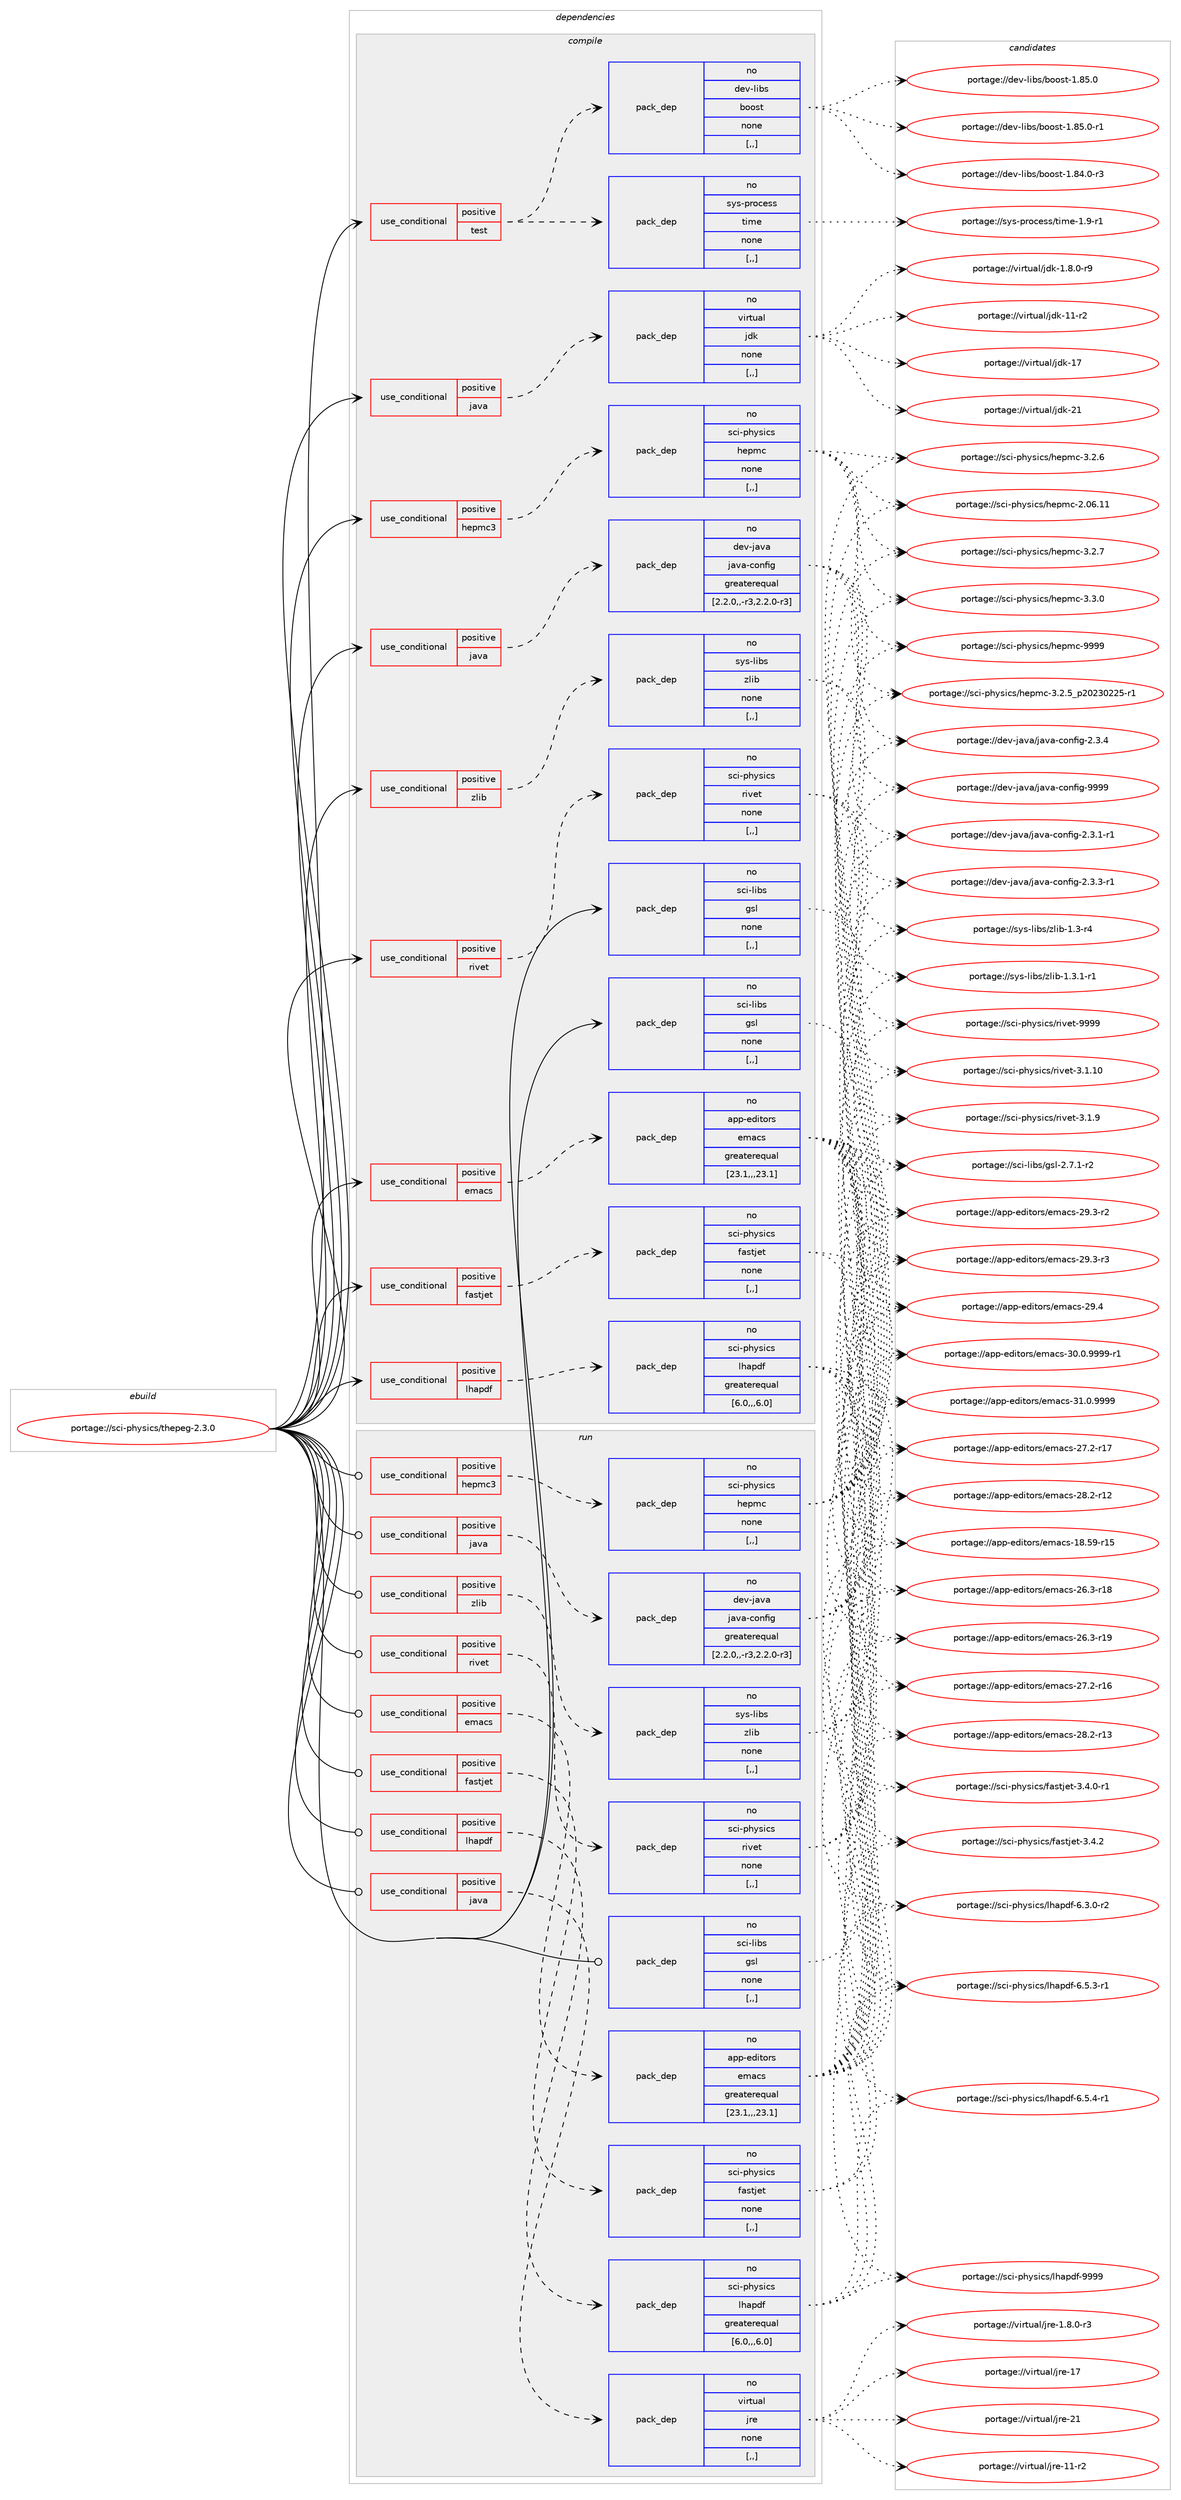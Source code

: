 digraph prolog {

# *************
# Graph options
# *************

newrank=true;
concentrate=true;
compound=true;
graph [rankdir=LR,fontname=Helvetica,fontsize=10,ranksep=1.5];#, ranksep=2.5, nodesep=0.2];
edge  [arrowhead=vee];
node  [fontname=Helvetica,fontsize=10];

# **********
# The ebuild
# **********

subgraph cluster_leftcol {
color=gray;
rank=same;
label=<<i>ebuild</i>>;
id [label="portage://sci-physics/thepeg-2.3.0", color=red, width=4, href="../sci-physics/thepeg-2.3.0.svg"];
}

# ****************
# The dependencies
# ****************

subgraph cluster_midcol {
color=gray;
label=<<i>dependencies</i>>;
subgraph cluster_compile {
fillcolor="#eeeeee";
style=filled;
label=<<i>compile</i>>;
subgraph cond106958 {
dependency402749 [label=<<TABLE BORDER="0" CELLBORDER="1" CELLSPACING="0" CELLPADDING="4"><TR><TD ROWSPAN="3" CELLPADDING="10">use_conditional</TD></TR><TR><TD>positive</TD></TR><TR><TD>emacs</TD></TR></TABLE>>, shape=none, color=red];
subgraph pack292947 {
dependency402750 [label=<<TABLE BORDER="0" CELLBORDER="1" CELLSPACING="0" CELLPADDING="4" WIDTH="220"><TR><TD ROWSPAN="6" CELLPADDING="30">pack_dep</TD></TR><TR><TD WIDTH="110">no</TD></TR><TR><TD>app-editors</TD></TR><TR><TD>emacs</TD></TR><TR><TD>greaterequal</TD></TR><TR><TD>[23.1,,,23.1]</TD></TR></TABLE>>, shape=none, color=blue];
}
dependency402749:e -> dependency402750:w [weight=20,style="dashed",arrowhead="vee"];
}
id:e -> dependency402749:w [weight=20,style="solid",arrowhead="vee"];
subgraph cond106959 {
dependency402751 [label=<<TABLE BORDER="0" CELLBORDER="1" CELLSPACING="0" CELLPADDING="4"><TR><TD ROWSPAN="3" CELLPADDING="10">use_conditional</TD></TR><TR><TD>positive</TD></TR><TR><TD>fastjet</TD></TR></TABLE>>, shape=none, color=red];
subgraph pack292948 {
dependency402752 [label=<<TABLE BORDER="0" CELLBORDER="1" CELLSPACING="0" CELLPADDING="4" WIDTH="220"><TR><TD ROWSPAN="6" CELLPADDING="30">pack_dep</TD></TR><TR><TD WIDTH="110">no</TD></TR><TR><TD>sci-physics</TD></TR><TR><TD>fastjet</TD></TR><TR><TD>none</TD></TR><TR><TD>[,,]</TD></TR></TABLE>>, shape=none, color=blue];
}
dependency402751:e -> dependency402752:w [weight=20,style="dashed",arrowhead="vee"];
}
id:e -> dependency402751:w [weight=20,style="solid",arrowhead="vee"];
subgraph cond106960 {
dependency402753 [label=<<TABLE BORDER="0" CELLBORDER="1" CELLSPACING="0" CELLPADDING="4"><TR><TD ROWSPAN="3" CELLPADDING="10">use_conditional</TD></TR><TR><TD>positive</TD></TR><TR><TD>hepmc3</TD></TR></TABLE>>, shape=none, color=red];
subgraph pack292949 {
dependency402754 [label=<<TABLE BORDER="0" CELLBORDER="1" CELLSPACING="0" CELLPADDING="4" WIDTH="220"><TR><TD ROWSPAN="6" CELLPADDING="30">pack_dep</TD></TR><TR><TD WIDTH="110">no</TD></TR><TR><TD>sci-physics</TD></TR><TR><TD>hepmc</TD></TR><TR><TD>none</TD></TR><TR><TD>[,,]</TD></TR></TABLE>>, shape=none, color=blue];
}
dependency402753:e -> dependency402754:w [weight=20,style="dashed",arrowhead="vee"];
}
id:e -> dependency402753:w [weight=20,style="solid",arrowhead="vee"];
subgraph cond106961 {
dependency402755 [label=<<TABLE BORDER="0" CELLBORDER="1" CELLSPACING="0" CELLPADDING="4"><TR><TD ROWSPAN="3" CELLPADDING="10">use_conditional</TD></TR><TR><TD>positive</TD></TR><TR><TD>java</TD></TR></TABLE>>, shape=none, color=red];
subgraph pack292950 {
dependency402756 [label=<<TABLE BORDER="0" CELLBORDER="1" CELLSPACING="0" CELLPADDING="4" WIDTH="220"><TR><TD ROWSPAN="6" CELLPADDING="30">pack_dep</TD></TR><TR><TD WIDTH="110">no</TD></TR><TR><TD>dev-java</TD></TR><TR><TD>java-config</TD></TR><TR><TD>greaterequal</TD></TR><TR><TD>[2.2.0,,-r3,2.2.0-r3]</TD></TR></TABLE>>, shape=none, color=blue];
}
dependency402755:e -> dependency402756:w [weight=20,style="dashed",arrowhead="vee"];
}
id:e -> dependency402755:w [weight=20,style="solid",arrowhead="vee"];
subgraph cond106962 {
dependency402757 [label=<<TABLE BORDER="0" CELLBORDER="1" CELLSPACING="0" CELLPADDING="4"><TR><TD ROWSPAN="3" CELLPADDING="10">use_conditional</TD></TR><TR><TD>positive</TD></TR><TR><TD>java</TD></TR></TABLE>>, shape=none, color=red];
subgraph pack292951 {
dependency402758 [label=<<TABLE BORDER="0" CELLBORDER="1" CELLSPACING="0" CELLPADDING="4" WIDTH="220"><TR><TD ROWSPAN="6" CELLPADDING="30">pack_dep</TD></TR><TR><TD WIDTH="110">no</TD></TR><TR><TD>virtual</TD></TR><TR><TD>jdk</TD></TR><TR><TD>none</TD></TR><TR><TD>[,,]</TD></TR></TABLE>>, shape=none, color=blue];
}
dependency402757:e -> dependency402758:w [weight=20,style="dashed",arrowhead="vee"];
}
id:e -> dependency402757:w [weight=20,style="solid",arrowhead="vee"];
subgraph cond106963 {
dependency402759 [label=<<TABLE BORDER="0" CELLBORDER="1" CELLSPACING="0" CELLPADDING="4"><TR><TD ROWSPAN="3" CELLPADDING="10">use_conditional</TD></TR><TR><TD>positive</TD></TR><TR><TD>lhapdf</TD></TR></TABLE>>, shape=none, color=red];
subgraph pack292952 {
dependency402760 [label=<<TABLE BORDER="0" CELLBORDER="1" CELLSPACING="0" CELLPADDING="4" WIDTH="220"><TR><TD ROWSPAN="6" CELLPADDING="30">pack_dep</TD></TR><TR><TD WIDTH="110">no</TD></TR><TR><TD>sci-physics</TD></TR><TR><TD>lhapdf</TD></TR><TR><TD>greaterequal</TD></TR><TR><TD>[6.0,,,6.0]</TD></TR></TABLE>>, shape=none, color=blue];
}
dependency402759:e -> dependency402760:w [weight=20,style="dashed",arrowhead="vee"];
}
id:e -> dependency402759:w [weight=20,style="solid",arrowhead="vee"];
subgraph cond106964 {
dependency402761 [label=<<TABLE BORDER="0" CELLBORDER="1" CELLSPACING="0" CELLPADDING="4"><TR><TD ROWSPAN="3" CELLPADDING="10">use_conditional</TD></TR><TR><TD>positive</TD></TR><TR><TD>rivet</TD></TR></TABLE>>, shape=none, color=red];
subgraph pack292953 {
dependency402762 [label=<<TABLE BORDER="0" CELLBORDER="1" CELLSPACING="0" CELLPADDING="4" WIDTH="220"><TR><TD ROWSPAN="6" CELLPADDING="30">pack_dep</TD></TR><TR><TD WIDTH="110">no</TD></TR><TR><TD>sci-physics</TD></TR><TR><TD>rivet</TD></TR><TR><TD>none</TD></TR><TR><TD>[,,]</TD></TR></TABLE>>, shape=none, color=blue];
}
dependency402761:e -> dependency402762:w [weight=20,style="dashed",arrowhead="vee"];
}
id:e -> dependency402761:w [weight=20,style="solid",arrowhead="vee"];
subgraph cond106965 {
dependency402763 [label=<<TABLE BORDER="0" CELLBORDER="1" CELLSPACING="0" CELLPADDING="4"><TR><TD ROWSPAN="3" CELLPADDING="10">use_conditional</TD></TR><TR><TD>positive</TD></TR><TR><TD>test</TD></TR></TABLE>>, shape=none, color=red];
subgraph pack292954 {
dependency402764 [label=<<TABLE BORDER="0" CELLBORDER="1" CELLSPACING="0" CELLPADDING="4" WIDTH="220"><TR><TD ROWSPAN="6" CELLPADDING="30">pack_dep</TD></TR><TR><TD WIDTH="110">no</TD></TR><TR><TD>sys-process</TD></TR><TR><TD>time</TD></TR><TR><TD>none</TD></TR><TR><TD>[,,]</TD></TR></TABLE>>, shape=none, color=blue];
}
dependency402763:e -> dependency402764:w [weight=20,style="dashed",arrowhead="vee"];
subgraph pack292955 {
dependency402765 [label=<<TABLE BORDER="0" CELLBORDER="1" CELLSPACING="0" CELLPADDING="4" WIDTH="220"><TR><TD ROWSPAN="6" CELLPADDING="30">pack_dep</TD></TR><TR><TD WIDTH="110">no</TD></TR><TR><TD>dev-libs</TD></TR><TR><TD>boost</TD></TR><TR><TD>none</TD></TR><TR><TD>[,,]</TD></TR></TABLE>>, shape=none, color=blue];
}
dependency402763:e -> dependency402765:w [weight=20,style="dashed",arrowhead="vee"];
}
id:e -> dependency402763:w [weight=20,style="solid",arrowhead="vee"];
subgraph cond106966 {
dependency402766 [label=<<TABLE BORDER="0" CELLBORDER="1" CELLSPACING="0" CELLPADDING="4"><TR><TD ROWSPAN="3" CELLPADDING="10">use_conditional</TD></TR><TR><TD>positive</TD></TR><TR><TD>zlib</TD></TR></TABLE>>, shape=none, color=red];
subgraph pack292956 {
dependency402767 [label=<<TABLE BORDER="0" CELLBORDER="1" CELLSPACING="0" CELLPADDING="4" WIDTH="220"><TR><TD ROWSPAN="6" CELLPADDING="30">pack_dep</TD></TR><TR><TD WIDTH="110">no</TD></TR><TR><TD>sys-libs</TD></TR><TR><TD>zlib</TD></TR><TR><TD>none</TD></TR><TR><TD>[,,]</TD></TR></TABLE>>, shape=none, color=blue];
}
dependency402766:e -> dependency402767:w [weight=20,style="dashed",arrowhead="vee"];
}
id:e -> dependency402766:w [weight=20,style="solid",arrowhead="vee"];
subgraph pack292957 {
dependency402768 [label=<<TABLE BORDER="0" CELLBORDER="1" CELLSPACING="0" CELLPADDING="4" WIDTH="220"><TR><TD ROWSPAN="6" CELLPADDING="30">pack_dep</TD></TR><TR><TD WIDTH="110">no</TD></TR><TR><TD>sci-libs</TD></TR><TR><TD>gsl</TD></TR><TR><TD>none</TD></TR><TR><TD>[,,]</TD></TR></TABLE>>, shape=none, color=blue];
}
id:e -> dependency402768:w [weight=20,style="solid",arrowhead="vee"];
subgraph pack292958 {
dependency402769 [label=<<TABLE BORDER="0" CELLBORDER="1" CELLSPACING="0" CELLPADDING="4" WIDTH="220"><TR><TD ROWSPAN="6" CELLPADDING="30">pack_dep</TD></TR><TR><TD WIDTH="110">no</TD></TR><TR><TD>sci-libs</TD></TR><TR><TD>gsl</TD></TR><TR><TD>none</TD></TR><TR><TD>[,,]</TD></TR></TABLE>>, shape=none, color=blue];
}
id:e -> dependency402769:w [weight=20,style="solid",arrowhead="vee"];
}
subgraph cluster_compileandrun {
fillcolor="#eeeeee";
style=filled;
label=<<i>compile and run</i>>;
}
subgraph cluster_run {
fillcolor="#eeeeee";
style=filled;
label=<<i>run</i>>;
subgraph cond106967 {
dependency402770 [label=<<TABLE BORDER="0" CELLBORDER="1" CELLSPACING="0" CELLPADDING="4"><TR><TD ROWSPAN="3" CELLPADDING="10">use_conditional</TD></TR><TR><TD>positive</TD></TR><TR><TD>emacs</TD></TR></TABLE>>, shape=none, color=red];
subgraph pack292959 {
dependency402771 [label=<<TABLE BORDER="0" CELLBORDER="1" CELLSPACING="0" CELLPADDING="4" WIDTH="220"><TR><TD ROWSPAN="6" CELLPADDING="30">pack_dep</TD></TR><TR><TD WIDTH="110">no</TD></TR><TR><TD>app-editors</TD></TR><TR><TD>emacs</TD></TR><TR><TD>greaterequal</TD></TR><TR><TD>[23.1,,,23.1]</TD></TR></TABLE>>, shape=none, color=blue];
}
dependency402770:e -> dependency402771:w [weight=20,style="dashed",arrowhead="vee"];
}
id:e -> dependency402770:w [weight=20,style="solid",arrowhead="odot"];
subgraph cond106968 {
dependency402772 [label=<<TABLE BORDER="0" CELLBORDER="1" CELLSPACING="0" CELLPADDING="4"><TR><TD ROWSPAN="3" CELLPADDING="10">use_conditional</TD></TR><TR><TD>positive</TD></TR><TR><TD>fastjet</TD></TR></TABLE>>, shape=none, color=red];
subgraph pack292960 {
dependency402773 [label=<<TABLE BORDER="0" CELLBORDER="1" CELLSPACING="0" CELLPADDING="4" WIDTH="220"><TR><TD ROWSPAN="6" CELLPADDING="30">pack_dep</TD></TR><TR><TD WIDTH="110">no</TD></TR><TR><TD>sci-physics</TD></TR><TR><TD>fastjet</TD></TR><TR><TD>none</TD></TR><TR><TD>[,,]</TD></TR></TABLE>>, shape=none, color=blue];
}
dependency402772:e -> dependency402773:w [weight=20,style="dashed",arrowhead="vee"];
}
id:e -> dependency402772:w [weight=20,style="solid",arrowhead="odot"];
subgraph cond106969 {
dependency402774 [label=<<TABLE BORDER="0" CELLBORDER="1" CELLSPACING="0" CELLPADDING="4"><TR><TD ROWSPAN="3" CELLPADDING="10">use_conditional</TD></TR><TR><TD>positive</TD></TR><TR><TD>hepmc3</TD></TR></TABLE>>, shape=none, color=red];
subgraph pack292961 {
dependency402775 [label=<<TABLE BORDER="0" CELLBORDER="1" CELLSPACING="0" CELLPADDING="4" WIDTH="220"><TR><TD ROWSPAN="6" CELLPADDING="30">pack_dep</TD></TR><TR><TD WIDTH="110">no</TD></TR><TR><TD>sci-physics</TD></TR><TR><TD>hepmc</TD></TR><TR><TD>none</TD></TR><TR><TD>[,,]</TD></TR></TABLE>>, shape=none, color=blue];
}
dependency402774:e -> dependency402775:w [weight=20,style="dashed",arrowhead="vee"];
}
id:e -> dependency402774:w [weight=20,style="solid",arrowhead="odot"];
subgraph cond106970 {
dependency402776 [label=<<TABLE BORDER="0" CELLBORDER="1" CELLSPACING="0" CELLPADDING="4"><TR><TD ROWSPAN="3" CELLPADDING="10">use_conditional</TD></TR><TR><TD>positive</TD></TR><TR><TD>java</TD></TR></TABLE>>, shape=none, color=red];
subgraph pack292962 {
dependency402777 [label=<<TABLE BORDER="0" CELLBORDER="1" CELLSPACING="0" CELLPADDING="4" WIDTH="220"><TR><TD ROWSPAN="6" CELLPADDING="30">pack_dep</TD></TR><TR><TD WIDTH="110">no</TD></TR><TR><TD>dev-java</TD></TR><TR><TD>java-config</TD></TR><TR><TD>greaterequal</TD></TR><TR><TD>[2.2.0,,-r3,2.2.0-r3]</TD></TR></TABLE>>, shape=none, color=blue];
}
dependency402776:e -> dependency402777:w [weight=20,style="dashed",arrowhead="vee"];
}
id:e -> dependency402776:w [weight=20,style="solid",arrowhead="odot"];
subgraph cond106971 {
dependency402778 [label=<<TABLE BORDER="0" CELLBORDER="1" CELLSPACING="0" CELLPADDING="4"><TR><TD ROWSPAN="3" CELLPADDING="10">use_conditional</TD></TR><TR><TD>positive</TD></TR><TR><TD>java</TD></TR></TABLE>>, shape=none, color=red];
subgraph pack292963 {
dependency402779 [label=<<TABLE BORDER="0" CELLBORDER="1" CELLSPACING="0" CELLPADDING="4" WIDTH="220"><TR><TD ROWSPAN="6" CELLPADDING="30">pack_dep</TD></TR><TR><TD WIDTH="110">no</TD></TR><TR><TD>virtual</TD></TR><TR><TD>jre</TD></TR><TR><TD>none</TD></TR><TR><TD>[,,]</TD></TR></TABLE>>, shape=none, color=blue];
}
dependency402778:e -> dependency402779:w [weight=20,style="dashed",arrowhead="vee"];
}
id:e -> dependency402778:w [weight=20,style="solid",arrowhead="odot"];
subgraph cond106972 {
dependency402780 [label=<<TABLE BORDER="0" CELLBORDER="1" CELLSPACING="0" CELLPADDING="4"><TR><TD ROWSPAN="3" CELLPADDING="10">use_conditional</TD></TR><TR><TD>positive</TD></TR><TR><TD>lhapdf</TD></TR></TABLE>>, shape=none, color=red];
subgraph pack292964 {
dependency402781 [label=<<TABLE BORDER="0" CELLBORDER="1" CELLSPACING="0" CELLPADDING="4" WIDTH="220"><TR><TD ROWSPAN="6" CELLPADDING="30">pack_dep</TD></TR><TR><TD WIDTH="110">no</TD></TR><TR><TD>sci-physics</TD></TR><TR><TD>lhapdf</TD></TR><TR><TD>greaterequal</TD></TR><TR><TD>[6.0,,,6.0]</TD></TR></TABLE>>, shape=none, color=blue];
}
dependency402780:e -> dependency402781:w [weight=20,style="dashed",arrowhead="vee"];
}
id:e -> dependency402780:w [weight=20,style="solid",arrowhead="odot"];
subgraph cond106973 {
dependency402782 [label=<<TABLE BORDER="0" CELLBORDER="1" CELLSPACING="0" CELLPADDING="4"><TR><TD ROWSPAN="3" CELLPADDING="10">use_conditional</TD></TR><TR><TD>positive</TD></TR><TR><TD>rivet</TD></TR></TABLE>>, shape=none, color=red];
subgraph pack292965 {
dependency402783 [label=<<TABLE BORDER="0" CELLBORDER="1" CELLSPACING="0" CELLPADDING="4" WIDTH="220"><TR><TD ROWSPAN="6" CELLPADDING="30">pack_dep</TD></TR><TR><TD WIDTH="110">no</TD></TR><TR><TD>sci-physics</TD></TR><TR><TD>rivet</TD></TR><TR><TD>none</TD></TR><TR><TD>[,,]</TD></TR></TABLE>>, shape=none, color=blue];
}
dependency402782:e -> dependency402783:w [weight=20,style="dashed",arrowhead="vee"];
}
id:e -> dependency402782:w [weight=20,style="solid",arrowhead="odot"];
subgraph cond106974 {
dependency402784 [label=<<TABLE BORDER="0" CELLBORDER="1" CELLSPACING="0" CELLPADDING="4"><TR><TD ROWSPAN="3" CELLPADDING="10">use_conditional</TD></TR><TR><TD>positive</TD></TR><TR><TD>zlib</TD></TR></TABLE>>, shape=none, color=red];
subgraph pack292966 {
dependency402785 [label=<<TABLE BORDER="0" CELLBORDER="1" CELLSPACING="0" CELLPADDING="4" WIDTH="220"><TR><TD ROWSPAN="6" CELLPADDING="30">pack_dep</TD></TR><TR><TD WIDTH="110">no</TD></TR><TR><TD>sys-libs</TD></TR><TR><TD>zlib</TD></TR><TR><TD>none</TD></TR><TR><TD>[,,]</TD></TR></TABLE>>, shape=none, color=blue];
}
dependency402784:e -> dependency402785:w [weight=20,style="dashed",arrowhead="vee"];
}
id:e -> dependency402784:w [weight=20,style="solid",arrowhead="odot"];
subgraph pack292967 {
dependency402786 [label=<<TABLE BORDER="0" CELLBORDER="1" CELLSPACING="0" CELLPADDING="4" WIDTH="220"><TR><TD ROWSPAN="6" CELLPADDING="30">pack_dep</TD></TR><TR><TD WIDTH="110">no</TD></TR><TR><TD>sci-libs</TD></TR><TR><TD>gsl</TD></TR><TR><TD>none</TD></TR><TR><TD>[,,]</TD></TR></TABLE>>, shape=none, color=blue];
}
id:e -> dependency402786:w [weight=20,style="solid",arrowhead="odot"];
}
}

# **************
# The candidates
# **************

subgraph cluster_choices {
rank=same;
color=gray;
label=<<i>candidates</i>>;

subgraph choice292947 {
color=black;
nodesep=1;
choice9711211245101100105116111114115471011099799115454956465357451144953 [label="portage://app-editors/emacs-18.59-r15", color=red, width=4,href="../app-editors/emacs-18.59-r15.svg"];
choice97112112451011001051161111141154710110997991154550544651451144956 [label="portage://app-editors/emacs-26.3-r18", color=red, width=4,href="../app-editors/emacs-26.3-r18.svg"];
choice97112112451011001051161111141154710110997991154550544651451144957 [label="portage://app-editors/emacs-26.3-r19", color=red, width=4,href="../app-editors/emacs-26.3-r19.svg"];
choice97112112451011001051161111141154710110997991154550554650451144954 [label="portage://app-editors/emacs-27.2-r16", color=red, width=4,href="../app-editors/emacs-27.2-r16.svg"];
choice97112112451011001051161111141154710110997991154550554650451144955 [label="portage://app-editors/emacs-27.2-r17", color=red, width=4,href="../app-editors/emacs-27.2-r17.svg"];
choice97112112451011001051161111141154710110997991154550564650451144950 [label="portage://app-editors/emacs-28.2-r12", color=red, width=4,href="../app-editors/emacs-28.2-r12.svg"];
choice97112112451011001051161111141154710110997991154550564650451144951 [label="portage://app-editors/emacs-28.2-r13", color=red, width=4,href="../app-editors/emacs-28.2-r13.svg"];
choice971121124510110010511611111411547101109979911545505746514511450 [label="portage://app-editors/emacs-29.3-r2", color=red, width=4,href="../app-editors/emacs-29.3-r2.svg"];
choice971121124510110010511611111411547101109979911545505746514511451 [label="portage://app-editors/emacs-29.3-r3", color=red, width=4,href="../app-editors/emacs-29.3-r3.svg"];
choice97112112451011001051161111141154710110997991154550574652 [label="portage://app-editors/emacs-29.4", color=red, width=4,href="../app-editors/emacs-29.4.svg"];
choice9711211245101100105116111114115471011099799115455148464846575757574511449 [label="portage://app-editors/emacs-30.0.9999-r1", color=red, width=4,href="../app-editors/emacs-30.0.9999-r1.svg"];
choice971121124510110010511611111411547101109979911545514946484657575757 [label="portage://app-editors/emacs-31.0.9999", color=red, width=4,href="../app-editors/emacs-31.0.9999.svg"];
dependency402750:e -> choice9711211245101100105116111114115471011099799115454956465357451144953:w [style=dotted,weight="100"];
dependency402750:e -> choice97112112451011001051161111141154710110997991154550544651451144956:w [style=dotted,weight="100"];
dependency402750:e -> choice97112112451011001051161111141154710110997991154550544651451144957:w [style=dotted,weight="100"];
dependency402750:e -> choice97112112451011001051161111141154710110997991154550554650451144954:w [style=dotted,weight="100"];
dependency402750:e -> choice97112112451011001051161111141154710110997991154550554650451144955:w [style=dotted,weight="100"];
dependency402750:e -> choice97112112451011001051161111141154710110997991154550564650451144950:w [style=dotted,weight="100"];
dependency402750:e -> choice97112112451011001051161111141154710110997991154550564650451144951:w [style=dotted,weight="100"];
dependency402750:e -> choice971121124510110010511611111411547101109979911545505746514511450:w [style=dotted,weight="100"];
dependency402750:e -> choice971121124510110010511611111411547101109979911545505746514511451:w [style=dotted,weight="100"];
dependency402750:e -> choice97112112451011001051161111141154710110997991154550574652:w [style=dotted,weight="100"];
dependency402750:e -> choice9711211245101100105116111114115471011099799115455148464846575757574511449:w [style=dotted,weight="100"];
dependency402750:e -> choice971121124510110010511611111411547101109979911545514946484657575757:w [style=dotted,weight="100"];
}
subgraph choice292948 {
color=black;
nodesep=1;
choice11599105451121041211151059911547102971151161061011164551465246484511449 [label="portage://sci-physics/fastjet-3.4.0-r1", color=red, width=4,href="../sci-physics/fastjet-3.4.0-r1.svg"];
choice1159910545112104121115105991154710297115116106101116455146524650 [label="portage://sci-physics/fastjet-3.4.2", color=red, width=4,href="../sci-physics/fastjet-3.4.2.svg"];
dependency402752:e -> choice11599105451121041211151059911547102971151161061011164551465246484511449:w [style=dotted,weight="100"];
dependency402752:e -> choice1159910545112104121115105991154710297115116106101116455146524650:w [style=dotted,weight="100"];
}
subgraph choice292949 {
color=black;
nodesep=1;
choice11599105451121041211151059911547104101112109994550464854464949 [label="portage://sci-physics/hepmc-2.06.11", color=red, width=4,href="../sci-physics/hepmc-2.06.11.svg"];
choice11599105451121041211151059911547104101112109994551465046539511250485051485050534511449 [label="portage://sci-physics/hepmc-3.2.5_p20230225-r1", color=red, width=4,href="../sci-physics/hepmc-3.2.5_p20230225-r1.svg"];
choice1159910545112104121115105991154710410111210999455146504654 [label="portage://sci-physics/hepmc-3.2.6", color=red, width=4,href="../sci-physics/hepmc-3.2.6.svg"];
choice1159910545112104121115105991154710410111210999455146504655 [label="portage://sci-physics/hepmc-3.2.7", color=red, width=4,href="../sci-physics/hepmc-3.2.7.svg"];
choice1159910545112104121115105991154710410111210999455146514648 [label="portage://sci-physics/hepmc-3.3.0", color=red, width=4,href="../sci-physics/hepmc-3.3.0.svg"];
choice11599105451121041211151059911547104101112109994557575757 [label="portage://sci-physics/hepmc-9999", color=red, width=4,href="../sci-physics/hepmc-9999.svg"];
dependency402754:e -> choice11599105451121041211151059911547104101112109994550464854464949:w [style=dotted,weight="100"];
dependency402754:e -> choice11599105451121041211151059911547104101112109994551465046539511250485051485050534511449:w [style=dotted,weight="100"];
dependency402754:e -> choice1159910545112104121115105991154710410111210999455146504654:w [style=dotted,weight="100"];
dependency402754:e -> choice1159910545112104121115105991154710410111210999455146504655:w [style=dotted,weight="100"];
dependency402754:e -> choice1159910545112104121115105991154710410111210999455146514648:w [style=dotted,weight="100"];
dependency402754:e -> choice11599105451121041211151059911547104101112109994557575757:w [style=dotted,weight="100"];
}
subgraph choice292950 {
color=black;
nodesep=1;
choice10010111845106971189747106971189745991111101021051034550465146494511449 [label="portage://dev-java/java-config-2.3.1-r1", color=red, width=4,href="../dev-java/java-config-2.3.1-r1.svg"];
choice10010111845106971189747106971189745991111101021051034550465146514511449 [label="portage://dev-java/java-config-2.3.3-r1", color=red, width=4,href="../dev-java/java-config-2.3.3-r1.svg"];
choice1001011184510697118974710697118974599111110102105103455046514652 [label="portage://dev-java/java-config-2.3.4", color=red, width=4,href="../dev-java/java-config-2.3.4.svg"];
choice10010111845106971189747106971189745991111101021051034557575757 [label="portage://dev-java/java-config-9999", color=red, width=4,href="../dev-java/java-config-9999.svg"];
dependency402756:e -> choice10010111845106971189747106971189745991111101021051034550465146494511449:w [style=dotted,weight="100"];
dependency402756:e -> choice10010111845106971189747106971189745991111101021051034550465146514511449:w [style=dotted,weight="100"];
dependency402756:e -> choice1001011184510697118974710697118974599111110102105103455046514652:w [style=dotted,weight="100"];
dependency402756:e -> choice10010111845106971189747106971189745991111101021051034557575757:w [style=dotted,weight="100"];
}
subgraph choice292951 {
color=black;
nodesep=1;
choice11810511411611797108471061001074549465646484511457 [label="portage://virtual/jdk-1.8.0-r9", color=red, width=4,href="../virtual/jdk-1.8.0-r9.svg"];
choice11810511411611797108471061001074549494511450 [label="portage://virtual/jdk-11-r2", color=red, width=4,href="../virtual/jdk-11-r2.svg"];
choice1181051141161179710847106100107454955 [label="portage://virtual/jdk-17", color=red, width=4,href="../virtual/jdk-17.svg"];
choice1181051141161179710847106100107455049 [label="portage://virtual/jdk-21", color=red, width=4,href="../virtual/jdk-21.svg"];
dependency402758:e -> choice11810511411611797108471061001074549465646484511457:w [style=dotted,weight="100"];
dependency402758:e -> choice11810511411611797108471061001074549494511450:w [style=dotted,weight="100"];
dependency402758:e -> choice1181051141161179710847106100107454955:w [style=dotted,weight="100"];
dependency402758:e -> choice1181051141161179710847106100107455049:w [style=dotted,weight="100"];
}
subgraph choice292952 {
color=black;
nodesep=1;
choice11599105451121041211151059911547108104971121001024554465146484511450 [label="portage://sci-physics/lhapdf-6.3.0-r2", color=red, width=4,href="../sci-physics/lhapdf-6.3.0-r2.svg"];
choice11599105451121041211151059911547108104971121001024554465346514511449 [label="portage://sci-physics/lhapdf-6.5.3-r1", color=red, width=4,href="../sci-physics/lhapdf-6.5.3-r1.svg"];
choice11599105451121041211151059911547108104971121001024554465346524511449 [label="portage://sci-physics/lhapdf-6.5.4-r1", color=red, width=4,href="../sci-physics/lhapdf-6.5.4-r1.svg"];
choice11599105451121041211151059911547108104971121001024557575757 [label="portage://sci-physics/lhapdf-9999", color=red, width=4,href="../sci-physics/lhapdf-9999.svg"];
dependency402760:e -> choice11599105451121041211151059911547108104971121001024554465146484511450:w [style=dotted,weight="100"];
dependency402760:e -> choice11599105451121041211151059911547108104971121001024554465346514511449:w [style=dotted,weight="100"];
dependency402760:e -> choice11599105451121041211151059911547108104971121001024554465346524511449:w [style=dotted,weight="100"];
dependency402760:e -> choice11599105451121041211151059911547108104971121001024557575757:w [style=dotted,weight="100"];
}
subgraph choice292953 {
color=black;
nodesep=1;
choice1159910545112104121115105991154711410511810111645514649464948 [label="portage://sci-physics/rivet-3.1.10", color=red, width=4,href="../sci-physics/rivet-3.1.10.svg"];
choice11599105451121041211151059911547114105118101116455146494657 [label="portage://sci-physics/rivet-3.1.9", color=red, width=4,href="../sci-physics/rivet-3.1.9.svg"];
choice115991054511210412111510599115471141051181011164557575757 [label="portage://sci-physics/rivet-9999", color=red, width=4,href="../sci-physics/rivet-9999.svg"];
dependency402762:e -> choice1159910545112104121115105991154711410511810111645514649464948:w [style=dotted,weight="100"];
dependency402762:e -> choice11599105451121041211151059911547114105118101116455146494657:w [style=dotted,weight="100"];
dependency402762:e -> choice115991054511210412111510599115471141051181011164557575757:w [style=dotted,weight="100"];
}
subgraph choice292954 {
color=black;
nodesep=1;
choice115121115451121141119910111511547116105109101454946574511449 [label="portage://sys-process/time-1.9-r1", color=red, width=4,href="../sys-process/time-1.9-r1.svg"];
dependency402764:e -> choice115121115451121141119910111511547116105109101454946574511449:w [style=dotted,weight="100"];
}
subgraph choice292955 {
color=black;
nodesep=1;
choice10010111845108105981154798111111115116454946565246484511451 [label="portage://dev-libs/boost-1.84.0-r3", color=red, width=4,href="../dev-libs/boost-1.84.0-r3.svg"];
choice1001011184510810598115479811111111511645494656534648 [label="portage://dev-libs/boost-1.85.0", color=red, width=4,href="../dev-libs/boost-1.85.0.svg"];
choice10010111845108105981154798111111115116454946565346484511449 [label="portage://dev-libs/boost-1.85.0-r1", color=red, width=4,href="../dev-libs/boost-1.85.0-r1.svg"];
dependency402765:e -> choice10010111845108105981154798111111115116454946565246484511451:w [style=dotted,weight="100"];
dependency402765:e -> choice1001011184510810598115479811111111511645494656534648:w [style=dotted,weight="100"];
dependency402765:e -> choice10010111845108105981154798111111115116454946565346484511449:w [style=dotted,weight="100"];
}
subgraph choice292956 {
color=black;
nodesep=1;
choice11512111545108105981154712210810598454946514511452 [label="portage://sys-libs/zlib-1.3-r4", color=red, width=4,href="../sys-libs/zlib-1.3-r4.svg"];
choice115121115451081059811547122108105984549465146494511449 [label="portage://sys-libs/zlib-1.3.1-r1", color=red, width=4,href="../sys-libs/zlib-1.3.1-r1.svg"];
dependency402767:e -> choice11512111545108105981154712210810598454946514511452:w [style=dotted,weight="100"];
dependency402767:e -> choice115121115451081059811547122108105984549465146494511449:w [style=dotted,weight="100"];
}
subgraph choice292957 {
color=black;
nodesep=1;
choice115991054510810598115471031151084550465546494511450 [label="portage://sci-libs/gsl-2.7.1-r2", color=red, width=4,href="../sci-libs/gsl-2.7.1-r2.svg"];
dependency402768:e -> choice115991054510810598115471031151084550465546494511450:w [style=dotted,weight="100"];
}
subgraph choice292958 {
color=black;
nodesep=1;
choice115991054510810598115471031151084550465546494511450 [label="portage://sci-libs/gsl-2.7.1-r2", color=red, width=4,href="../sci-libs/gsl-2.7.1-r2.svg"];
dependency402769:e -> choice115991054510810598115471031151084550465546494511450:w [style=dotted,weight="100"];
}
subgraph choice292959 {
color=black;
nodesep=1;
choice9711211245101100105116111114115471011099799115454956465357451144953 [label="portage://app-editors/emacs-18.59-r15", color=red, width=4,href="../app-editors/emacs-18.59-r15.svg"];
choice97112112451011001051161111141154710110997991154550544651451144956 [label="portage://app-editors/emacs-26.3-r18", color=red, width=4,href="../app-editors/emacs-26.3-r18.svg"];
choice97112112451011001051161111141154710110997991154550544651451144957 [label="portage://app-editors/emacs-26.3-r19", color=red, width=4,href="../app-editors/emacs-26.3-r19.svg"];
choice97112112451011001051161111141154710110997991154550554650451144954 [label="portage://app-editors/emacs-27.2-r16", color=red, width=4,href="../app-editors/emacs-27.2-r16.svg"];
choice97112112451011001051161111141154710110997991154550554650451144955 [label="portage://app-editors/emacs-27.2-r17", color=red, width=4,href="../app-editors/emacs-27.2-r17.svg"];
choice97112112451011001051161111141154710110997991154550564650451144950 [label="portage://app-editors/emacs-28.2-r12", color=red, width=4,href="../app-editors/emacs-28.2-r12.svg"];
choice97112112451011001051161111141154710110997991154550564650451144951 [label="portage://app-editors/emacs-28.2-r13", color=red, width=4,href="../app-editors/emacs-28.2-r13.svg"];
choice971121124510110010511611111411547101109979911545505746514511450 [label="portage://app-editors/emacs-29.3-r2", color=red, width=4,href="../app-editors/emacs-29.3-r2.svg"];
choice971121124510110010511611111411547101109979911545505746514511451 [label="portage://app-editors/emacs-29.3-r3", color=red, width=4,href="../app-editors/emacs-29.3-r3.svg"];
choice97112112451011001051161111141154710110997991154550574652 [label="portage://app-editors/emacs-29.4", color=red, width=4,href="../app-editors/emacs-29.4.svg"];
choice9711211245101100105116111114115471011099799115455148464846575757574511449 [label="portage://app-editors/emacs-30.0.9999-r1", color=red, width=4,href="../app-editors/emacs-30.0.9999-r1.svg"];
choice971121124510110010511611111411547101109979911545514946484657575757 [label="portage://app-editors/emacs-31.0.9999", color=red, width=4,href="../app-editors/emacs-31.0.9999.svg"];
dependency402771:e -> choice9711211245101100105116111114115471011099799115454956465357451144953:w [style=dotted,weight="100"];
dependency402771:e -> choice97112112451011001051161111141154710110997991154550544651451144956:w [style=dotted,weight="100"];
dependency402771:e -> choice97112112451011001051161111141154710110997991154550544651451144957:w [style=dotted,weight="100"];
dependency402771:e -> choice97112112451011001051161111141154710110997991154550554650451144954:w [style=dotted,weight="100"];
dependency402771:e -> choice97112112451011001051161111141154710110997991154550554650451144955:w [style=dotted,weight="100"];
dependency402771:e -> choice97112112451011001051161111141154710110997991154550564650451144950:w [style=dotted,weight="100"];
dependency402771:e -> choice97112112451011001051161111141154710110997991154550564650451144951:w [style=dotted,weight="100"];
dependency402771:e -> choice971121124510110010511611111411547101109979911545505746514511450:w [style=dotted,weight="100"];
dependency402771:e -> choice971121124510110010511611111411547101109979911545505746514511451:w [style=dotted,weight="100"];
dependency402771:e -> choice97112112451011001051161111141154710110997991154550574652:w [style=dotted,weight="100"];
dependency402771:e -> choice9711211245101100105116111114115471011099799115455148464846575757574511449:w [style=dotted,weight="100"];
dependency402771:e -> choice971121124510110010511611111411547101109979911545514946484657575757:w [style=dotted,weight="100"];
}
subgraph choice292960 {
color=black;
nodesep=1;
choice11599105451121041211151059911547102971151161061011164551465246484511449 [label="portage://sci-physics/fastjet-3.4.0-r1", color=red, width=4,href="../sci-physics/fastjet-3.4.0-r1.svg"];
choice1159910545112104121115105991154710297115116106101116455146524650 [label="portage://sci-physics/fastjet-3.4.2", color=red, width=4,href="../sci-physics/fastjet-3.4.2.svg"];
dependency402773:e -> choice11599105451121041211151059911547102971151161061011164551465246484511449:w [style=dotted,weight="100"];
dependency402773:e -> choice1159910545112104121115105991154710297115116106101116455146524650:w [style=dotted,weight="100"];
}
subgraph choice292961 {
color=black;
nodesep=1;
choice11599105451121041211151059911547104101112109994550464854464949 [label="portage://sci-physics/hepmc-2.06.11", color=red, width=4,href="../sci-physics/hepmc-2.06.11.svg"];
choice11599105451121041211151059911547104101112109994551465046539511250485051485050534511449 [label="portage://sci-physics/hepmc-3.2.5_p20230225-r1", color=red, width=4,href="../sci-physics/hepmc-3.2.5_p20230225-r1.svg"];
choice1159910545112104121115105991154710410111210999455146504654 [label="portage://sci-physics/hepmc-3.2.6", color=red, width=4,href="../sci-physics/hepmc-3.2.6.svg"];
choice1159910545112104121115105991154710410111210999455146504655 [label="portage://sci-physics/hepmc-3.2.7", color=red, width=4,href="../sci-physics/hepmc-3.2.7.svg"];
choice1159910545112104121115105991154710410111210999455146514648 [label="portage://sci-physics/hepmc-3.3.0", color=red, width=4,href="../sci-physics/hepmc-3.3.0.svg"];
choice11599105451121041211151059911547104101112109994557575757 [label="portage://sci-physics/hepmc-9999", color=red, width=4,href="../sci-physics/hepmc-9999.svg"];
dependency402775:e -> choice11599105451121041211151059911547104101112109994550464854464949:w [style=dotted,weight="100"];
dependency402775:e -> choice11599105451121041211151059911547104101112109994551465046539511250485051485050534511449:w [style=dotted,weight="100"];
dependency402775:e -> choice1159910545112104121115105991154710410111210999455146504654:w [style=dotted,weight="100"];
dependency402775:e -> choice1159910545112104121115105991154710410111210999455146504655:w [style=dotted,weight="100"];
dependency402775:e -> choice1159910545112104121115105991154710410111210999455146514648:w [style=dotted,weight="100"];
dependency402775:e -> choice11599105451121041211151059911547104101112109994557575757:w [style=dotted,weight="100"];
}
subgraph choice292962 {
color=black;
nodesep=1;
choice10010111845106971189747106971189745991111101021051034550465146494511449 [label="portage://dev-java/java-config-2.3.1-r1", color=red, width=4,href="../dev-java/java-config-2.3.1-r1.svg"];
choice10010111845106971189747106971189745991111101021051034550465146514511449 [label="portage://dev-java/java-config-2.3.3-r1", color=red, width=4,href="../dev-java/java-config-2.3.3-r1.svg"];
choice1001011184510697118974710697118974599111110102105103455046514652 [label="portage://dev-java/java-config-2.3.4", color=red, width=4,href="../dev-java/java-config-2.3.4.svg"];
choice10010111845106971189747106971189745991111101021051034557575757 [label="portage://dev-java/java-config-9999", color=red, width=4,href="../dev-java/java-config-9999.svg"];
dependency402777:e -> choice10010111845106971189747106971189745991111101021051034550465146494511449:w [style=dotted,weight="100"];
dependency402777:e -> choice10010111845106971189747106971189745991111101021051034550465146514511449:w [style=dotted,weight="100"];
dependency402777:e -> choice1001011184510697118974710697118974599111110102105103455046514652:w [style=dotted,weight="100"];
dependency402777:e -> choice10010111845106971189747106971189745991111101021051034557575757:w [style=dotted,weight="100"];
}
subgraph choice292963 {
color=black;
nodesep=1;
choice11810511411611797108471061141014549465646484511451 [label="portage://virtual/jre-1.8.0-r3", color=red, width=4,href="../virtual/jre-1.8.0-r3.svg"];
choice11810511411611797108471061141014549494511450 [label="portage://virtual/jre-11-r2", color=red, width=4,href="../virtual/jre-11-r2.svg"];
choice1181051141161179710847106114101454955 [label="portage://virtual/jre-17", color=red, width=4,href="../virtual/jre-17.svg"];
choice1181051141161179710847106114101455049 [label="portage://virtual/jre-21", color=red, width=4,href="../virtual/jre-21.svg"];
dependency402779:e -> choice11810511411611797108471061141014549465646484511451:w [style=dotted,weight="100"];
dependency402779:e -> choice11810511411611797108471061141014549494511450:w [style=dotted,weight="100"];
dependency402779:e -> choice1181051141161179710847106114101454955:w [style=dotted,weight="100"];
dependency402779:e -> choice1181051141161179710847106114101455049:w [style=dotted,weight="100"];
}
subgraph choice292964 {
color=black;
nodesep=1;
choice11599105451121041211151059911547108104971121001024554465146484511450 [label="portage://sci-physics/lhapdf-6.3.0-r2", color=red, width=4,href="../sci-physics/lhapdf-6.3.0-r2.svg"];
choice11599105451121041211151059911547108104971121001024554465346514511449 [label="portage://sci-physics/lhapdf-6.5.3-r1", color=red, width=4,href="../sci-physics/lhapdf-6.5.3-r1.svg"];
choice11599105451121041211151059911547108104971121001024554465346524511449 [label="portage://sci-physics/lhapdf-6.5.4-r1", color=red, width=4,href="../sci-physics/lhapdf-6.5.4-r1.svg"];
choice11599105451121041211151059911547108104971121001024557575757 [label="portage://sci-physics/lhapdf-9999", color=red, width=4,href="../sci-physics/lhapdf-9999.svg"];
dependency402781:e -> choice11599105451121041211151059911547108104971121001024554465146484511450:w [style=dotted,weight="100"];
dependency402781:e -> choice11599105451121041211151059911547108104971121001024554465346514511449:w [style=dotted,weight="100"];
dependency402781:e -> choice11599105451121041211151059911547108104971121001024554465346524511449:w [style=dotted,weight="100"];
dependency402781:e -> choice11599105451121041211151059911547108104971121001024557575757:w [style=dotted,weight="100"];
}
subgraph choice292965 {
color=black;
nodesep=1;
choice1159910545112104121115105991154711410511810111645514649464948 [label="portage://sci-physics/rivet-3.1.10", color=red, width=4,href="../sci-physics/rivet-3.1.10.svg"];
choice11599105451121041211151059911547114105118101116455146494657 [label="portage://sci-physics/rivet-3.1.9", color=red, width=4,href="../sci-physics/rivet-3.1.9.svg"];
choice115991054511210412111510599115471141051181011164557575757 [label="portage://sci-physics/rivet-9999", color=red, width=4,href="../sci-physics/rivet-9999.svg"];
dependency402783:e -> choice1159910545112104121115105991154711410511810111645514649464948:w [style=dotted,weight="100"];
dependency402783:e -> choice11599105451121041211151059911547114105118101116455146494657:w [style=dotted,weight="100"];
dependency402783:e -> choice115991054511210412111510599115471141051181011164557575757:w [style=dotted,weight="100"];
}
subgraph choice292966 {
color=black;
nodesep=1;
choice11512111545108105981154712210810598454946514511452 [label="portage://sys-libs/zlib-1.3-r4", color=red, width=4,href="../sys-libs/zlib-1.3-r4.svg"];
choice115121115451081059811547122108105984549465146494511449 [label="portage://sys-libs/zlib-1.3.1-r1", color=red, width=4,href="../sys-libs/zlib-1.3.1-r1.svg"];
dependency402785:e -> choice11512111545108105981154712210810598454946514511452:w [style=dotted,weight="100"];
dependency402785:e -> choice115121115451081059811547122108105984549465146494511449:w [style=dotted,weight="100"];
}
subgraph choice292967 {
color=black;
nodesep=1;
choice115991054510810598115471031151084550465546494511450 [label="portage://sci-libs/gsl-2.7.1-r2", color=red, width=4,href="../sci-libs/gsl-2.7.1-r2.svg"];
dependency402786:e -> choice115991054510810598115471031151084550465546494511450:w [style=dotted,weight="100"];
}
}

}
